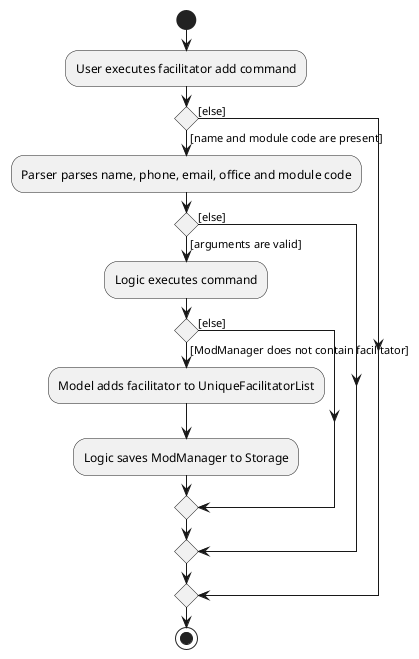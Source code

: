 @startuml
start
:User executes facilitator add command;
if () then ([name and module code are present])
    :Parser parses name, phone, email, office and module code;
    if () then ([arguments are valid])
        :Logic executes command;
        if () then ([ModManager does not contain facilitator])
            :Model adds facilitator to UniqueFacilitatorList;
            :Logic saves ModManager to Storage;
        else ([else])
        endif
    else ([else])
    endif
else([else])
endif
stop
@enduml
